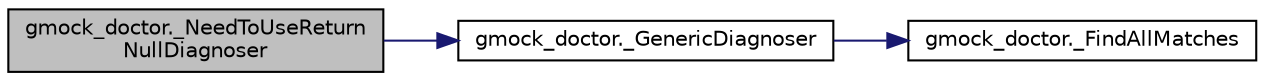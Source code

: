 digraph "gmock_doctor._NeedToUseReturnNullDiagnoser"
{
  edge [fontname="Helvetica",fontsize="10",labelfontname="Helvetica",labelfontsize="10"];
  node [fontname="Helvetica",fontsize="10",shape=record];
  rankdir="LR";
  Node51 [label="gmock_doctor._NeedToUseReturn\lNullDiagnoser",height=0.2,width=0.4,color="black", fillcolor="grey75", style="filled", fontcolor="black"];
  Node51 -> Node52 [color="midnightblue",fontsize="10",style="solid",fontname="Helvetica"];
  Node52 [label="gmock_doctor._GenericDiagnoser",height=0.2,width=0.4,color="black", fillcolor="white", style="filled",URL="$da/d9f/namespacegmock__doctor.html#af5023d3e12d1f4a7171c6b035783de84"];
  Node52 -> Node53 [color="midnightblue",fontsize="10",style="solid",fontname="Helvetica"];
  Node53 [label="gmock_doctor._FindAllMatches",height=0.2,width=0.4,color="black", fillcolor="white", style="filled",URL="$da/d9f/namespacegmock__doctor.html#af9f6b7d876afcfe52864f2b928f5e6ab"];
}

